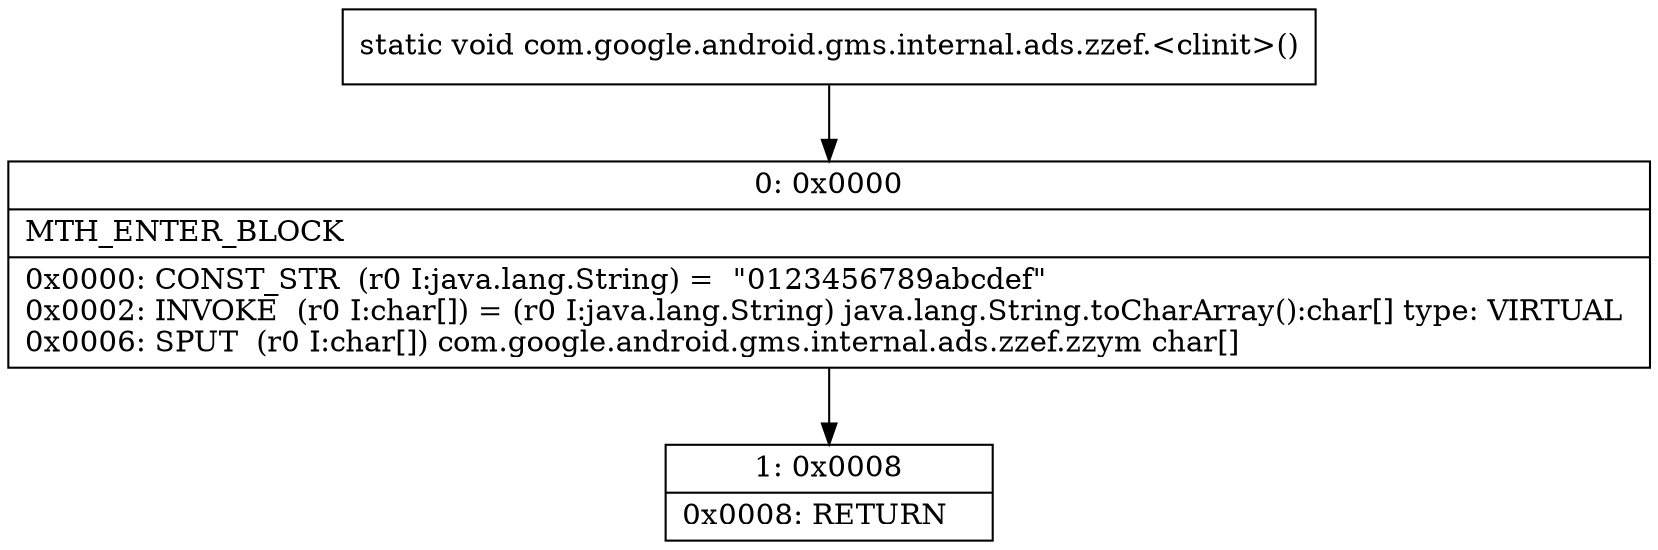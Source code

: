 digraph "CFG forcom.google.android.gms.internal.ads.zzef.\<clinit\>()V" {
Node_0 [shape=record,label="{0\:\ 0x0000|MTH_ENTER_BLOCK\l|0x0000: CONST_STR  (r0 I:java.lang.String) =  \"0123456789abcdef\" \l0x0002: INVOKE  (r0 I:char[]) = (r0 I:java.lang.String) java.lang.String.toCharArray():char[] type: VIRTUAL \l0x0006: SPUT  (r0 I:char[]) com.google.android.gms.internal.ads.zzef.zzym char[] \l}"];
Node_1 [shape=record,label="{1\:\ 0x0008|0x0008: RETURN   \l}"];
MethodNode[shape=record,label="{static void com.google.android.gms.internal.ads.zzef.\<clinit\>() }"];
MethodNode -> Node_0;
Node_0 -> Node_1;
}

